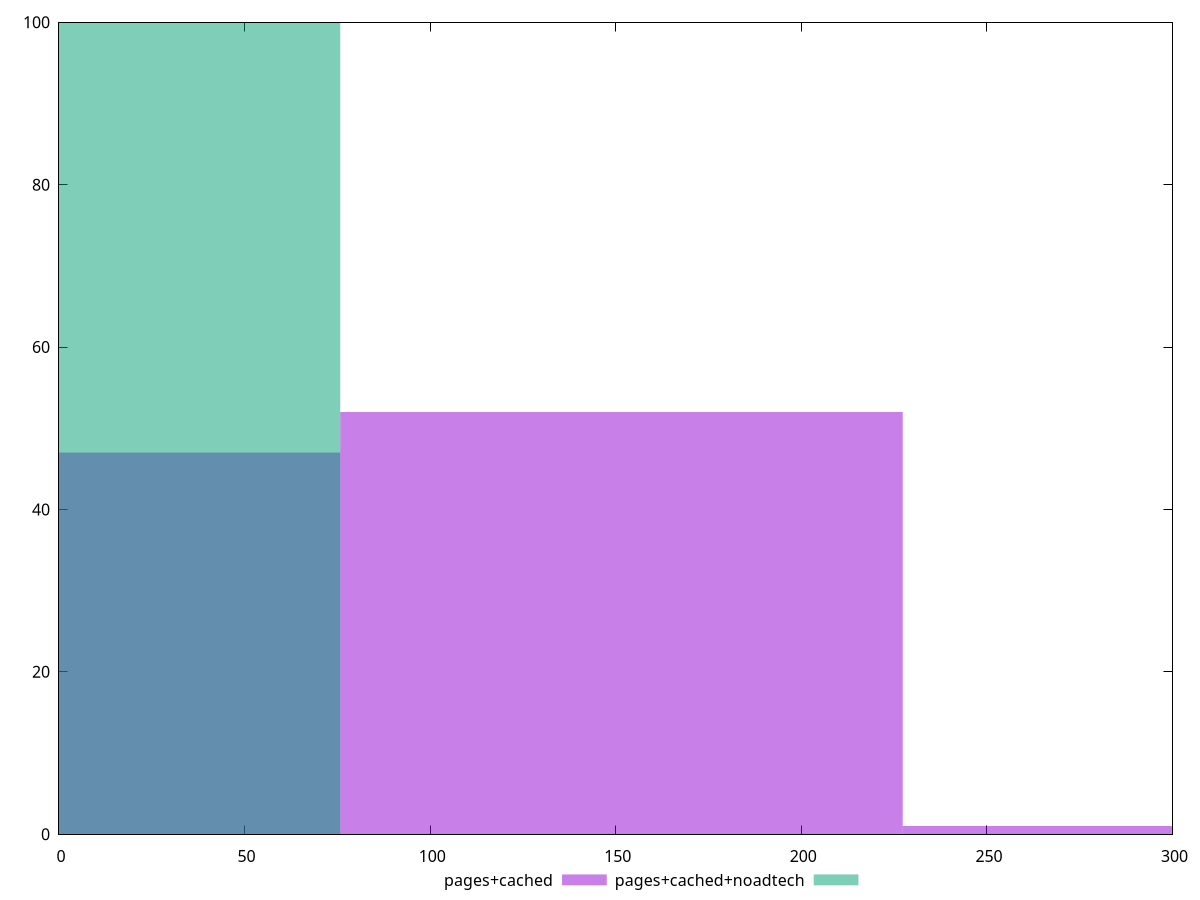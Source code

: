 reset

$pagesCached <<EOF
151.5433962759564 52
0 47
303.0867925519128 1
EOF

$pagesCachedNoadtech <<EOF
0 100
EOF

set key outside below
set boxwidth 151.5433962759564
set xrange [0:300]
set yrange [0:100]
set trange [0:100]
set style fill transparent solid 0.5 noborder
set terminal svg size 640, 500 enhanced background rgb 'white'
set output "report_00025_2021-02-22T21:38:55.199Z/unminified-css/comparison/histogram/1_vs_2.svg"

plot $pagesCached title "pages+cached" with boxes, \
     $pagesCachedNoadtech title "pages+cached+noadtech" with boxes

reset
